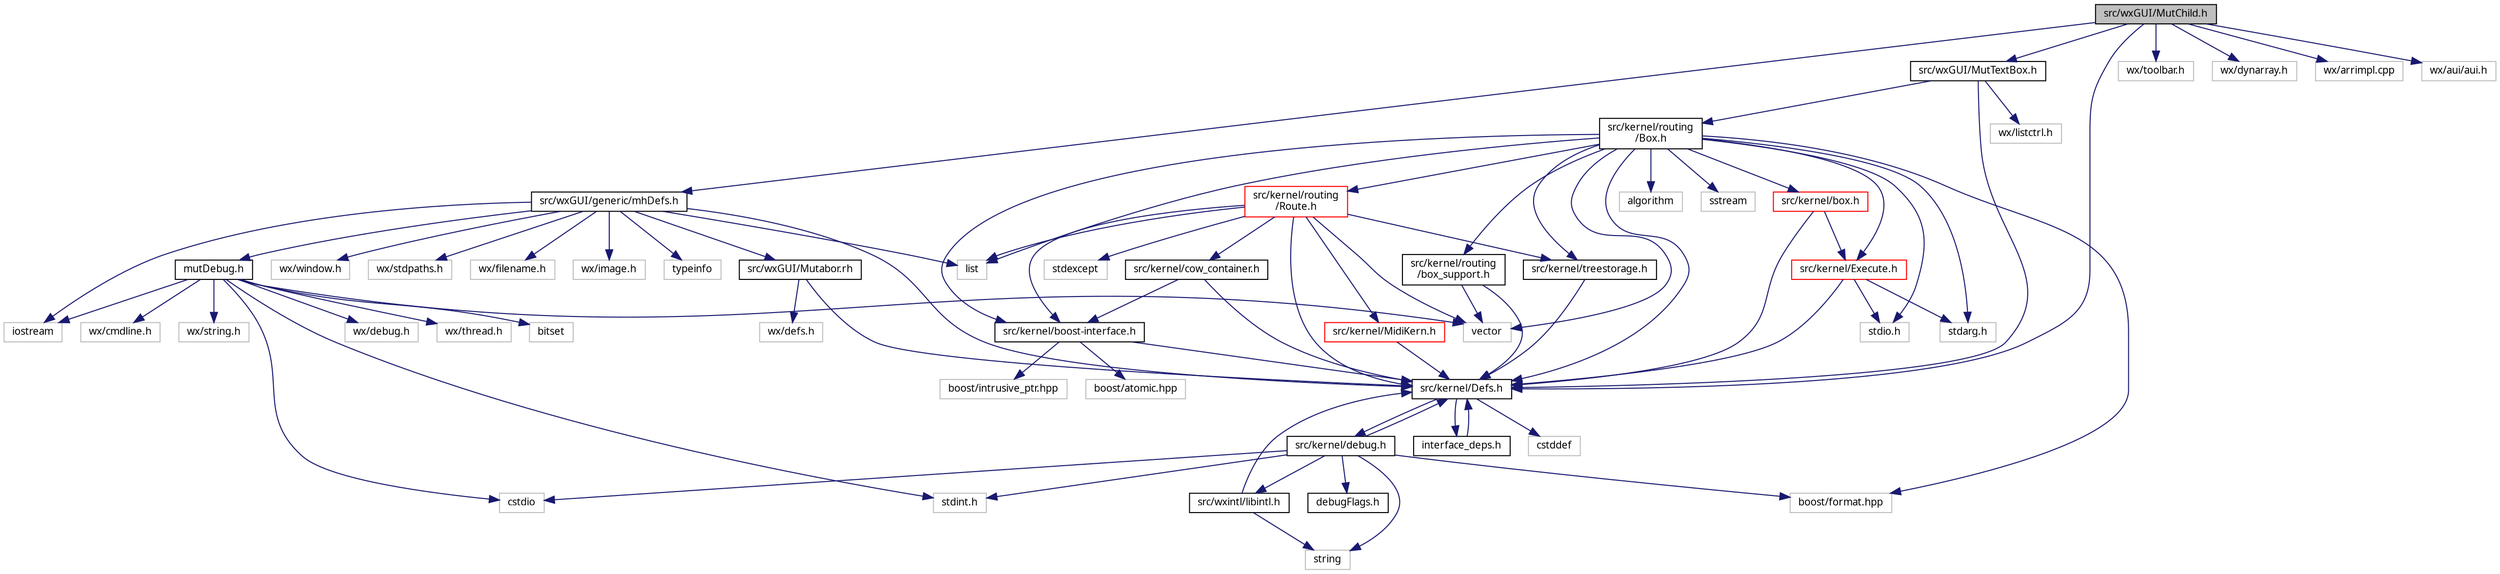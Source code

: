 digraph "src/wxGUI/MutChild.h"
{
  edge [fontname="Sans",fontsize="10",labelfontname="Sans",labelfontsize="10"];
  node [fontname="Sans",fontsize="10",shape=record];
  Node0 [label="src/wxGUI/MutChild.h",height=0.2,width=0.4,color="black", fillcolor="grey75", style="filled", fontcolor="black"];
  Node0 -> Node1 [color="midnightblue",fontsize="10",style="solid",fontname="Sans"];
  Node1 [label="src/kernel/Defs.h",height=0.2,width=0.4,color="black", fillcolor="white", style="filled",URL="$d1/d73/Defs_8h.html",tooltip="Common definitions. "];
  Node1 -> Node2 [color="midnightblue",fontsize="10",style="solid",fontname="Sans"];
  Node2 [label="interface_deps.h",height=0.2,width=0.4,color="black", fillcolor="white", style="filled",URL="$de/ddd/interface__deps_8h.html"];
  Node2 -> Node1 [color="midnightblue",fontsize="10",style="solid",fontname="Sans"];
  Node1 -> Node3 [color="midnightblue",fontsize="10",style="solid",fontname="Sans"];
  Node3 [label="cstddef",height=0.2,width=0.4,color="grey75", fillcolor="white", style="filled"];
  Node1 -> Node4 [color="midnightblue",fontsize="10",style="solid",fontname="Sans"];
  Node4 [label="src/kernel/debug.h",height=0.2,width=0.4,color="black", fillcolor="white", style="filled",URL="$db/d16/debug_8h.html"];
  Node4 -> Node1 [color="midnightblue",fontsize="10",style="solid",fontname="Sans"];
  Node4 -> Node5 [color="midnightblue",fontsize="10",style="solid",fontname="Sans"];
  Node5 [label="src/wxintl/libintl.h",height=0.2,width=0.4,color="black", fillcolor="white", style="filled",URL="$d4/d64/libintl_8h.html"];
  Node5 -> Node1 [color="midnightblue",fontsize="10",style="solid",fontname="Sans"];
  Node5 -> Node6 [color="midnightblue",fontsize="10",style="solid",fontname="Sans"];
  Node6 [label="string",height=0.2,width=0.4,color="grey75", fillcolor="white", style="filled"];
  Node4 -> Node6 [color="midnightblue",fontsize="10",style="solid",fontname="Sans"];
  Node4 -> Node7 [color="midnightblue",fontsize="10",style="solid",fontname="Sans"];
  Node7 [label="cstdio",height=0.2,width=0.4,color="grey75", fillcolor="white", style="filled"];
  Node4 -> Node8 [color="midnightblue",fontsize="10",style="solid",fontname="Sans"];
  Node8 [label="boost/format.hpp",height=0.2,width=0.4,color="grey75", fillcolor="white", style="filled"];
  Node4 -> Node9 [color="midnightblue",fontsize="10",style="solid",fontname="Sans"];
  Node9 [label="stdint.h",height=0.2,width=0.4,color="grey75", fillcolor="white", style="filled"];
  Node4 -> Node10 [color="midnightblue",fontsize="10",style="solid",fontname="Sans"];
  Node10 [label="debugFlags.h",height=0.2,width=0.4,color="black", fillcolor="white", style="filled",URL="$d4/dab/debugFlags_8h.html",tooltip="Debug flags for mutabor debug mode. "];
  Node0 -> Node11 [color="midnightblue",fontsize="10",style="solid",fontname="Sans"];
  Node11 [label="src/wxGUI/generic/mhDefs.h",height=0.2,width=0.4,color="black", fillcolor="white", style="filled",URL="$d0/d68/mhDefs_8h.html"];
  Node11 -> Node1 [color="midnightblue",fontsize="10",style="solid",fontname="Sans"];
  Node11 -> Node12 [color="midnightblue",fontsize="10",style="solid",fontname="Sans"];
  Node12 [label="wx/window.h",height=0.2,width=0.4,color="grey75", fillcolor="white", style="filled"];
  Node11 -> Node13 [color="midnightblue",fontsize="10",style="solid",fontname="Sans"];
  Node13 [label="wx/stdpaths.h",height=0.2,width=0.4,color="grey75", fillcolor="white", style="filled"];
  Node11 -> Node14 [color="midnightblue",fontsize="10",style="solid",fontname="Sans"];
  Node14 [label="wx/filename.h",height=0.2,width=0.4,color="grey75", fillcolor="white", style="filled"];
  Node11 -> Node15 [color="midnightblue",fontsize="10",style="solid",fontname="Sans"];
  Node15 [label="wx/image.h",height=0.2,width=0.4,color="grey75", fillcolor="white", style="filled"];
  Node11 -> Node16 [color="midnightblue",fontsize="10",style="solid",fontname="Sans"];
  Node16 [label="iostream",height=0.2,width=0.4,color="grey75", fillcolor="white", style="filled"];
  Node11 -> Node17 [color="midnightblue",fontsize="10",style="solid",fontname="Sans"];
  Node17 [label="typeinfo",height=0.2,width=0.4,color="grey75", fillcolor="white", style="filled"];
  Node11 -> Node18 [color="midnightblue",fontsize="10",style="solid",fontname="Sans"];
  Node18 [label="list",height=0.2,width=0.4,color="grey75", fillcolor="white", style="filled"];
  Node11 -> Node19 [color="midnightblue",fontsize="10",style="solid",fontname="Sans"];
  Node19 [label="src/wxGUI/Mutabor.rh",height=0.2,width=0.4,color="black", fillcolor="white", style="filled",URL="$d9/d64/Mutabor_8rh.html"];
  Node19 -> Node1 [color="midnightblue",fontsize="10",style="solid",fontname="Sans"];
  Node19 -> Node20 [color="midnightblue",fontsize="10",style="solid",fontname="Sans"];
  Node20 [label="wx/defs.h",height=0.2,width=0.4,color="grey75", fillcolor="white", style="filled"];
  Node11 -> Node21 [color="midnightblue",fontsize="10",style="solid",fontname="Sans"];
  Node21 [label="mutDebug.h",height=0.2,width=0.4,color="black", fillcolor="white", style="filled",URL="$de/de1/mutDebug_8h.html",tooltip="Main debugging functions. "];
  Node21 -> Node22 [color="midnightblue",fontsize="10",style="solid",fontname="Sans"];
  Node22 [label="bitset",height=0.2,width=0.4,color="grey75", fillcolor="white", style="filled"];
  Node21 -> Node16 [color="midnightblue",fontsize="10",style="solid",fontname="Sans"];
  Node21 -> Node7 [color="midnightblue",fontsize="10",style="solid",fontname="Sans"];
  Node21 -> Node23 [color="midnightblue",fontsize="10",style="solid",fontname="Sans"];
  Node23 [label="vector",height=0.2,width=0.4,color="grey75", fillcolor="white", style="filled"];
  Node21 -> Node9 [color="midnightblue",fontsize="10",style="solid",fontname="Sans"];
  Node21 -> Node24 [color="midnightblue",fontsize="10",style="solid",fontname="Sans"];
  Node24 [label="wx/cmdline.h",height=0.2,width=0.4,color="grey75", fillcolor="white", style="filled"];
  Node21 -> Node25 [color="midnightblue",fontsize="10",style="solid",fontname="Sans"];
  Node25 [label="wx/string.h",height=0.2,width=0.4,color="grey75", fillcolor="white", style="filled"];
  Node21 -> Node26 [color="midnightblue",fontsize="10",style="solid",fontname="Sans"];
  Node26 [label="wx/debug.h",height=0.2,width=0.4,color="grey75", fillcolor="white", style="filled"];
  Node21 -> Node27 [color="midnightblue",fontsize="10",style="solid",fontname="Sans"];
  Node27 [label="wx/thread.h",height=0.2,width=0.4,color="grey75", fillcolor="white", style="filled"];
  Node0 -> Node28 [color="midnightblue",fontsize="10",style="solid",fontname="Sans"];
  Node28 [label="src/wxGUI/MutTextBox.h",height=0.2,width=0.4,color="black", fillcolor="white", style="filled",URL="$de/d3b/MutTextBox_8h.html",tooltip="Textbox for Lists. "];
  Node28 -> Node1 [color="midnightblue",fontsize="10",style="solid",fontname="Sans"];
  Node28 -> Node29 [color="midnightblue",fontsize="10",style="solid",fontname="Sans"];
  Node29 [label="src/kernel/routing\l/Box.h",height=0.2,width=0.4,color="black", fillcolor="white", style="filled",URL="$de/d0f/Box_8h.html",tooltip="Mutabor Box for C++. "];
  Node29 -> Node1 [color="midnightblue",fontsize="10",style="solid",fontname="Sans"];
  Node29 -> Node30 [color="midnightblue",fontsize="10",style="solid",fontname="Sans"];
  Node30 [label="src/kernel/treestorage.h",height=0.2,width=0.4,color="black", fillcolor="white", style="filled",URL="$db/dbe/treestorage_8h.html",tooltip="abstract class for tree like storage "];
  Node30 -> Node1 [color="midnightblue",fontsize="10",style="solid",fontname="Sans"];
  Node29 -> Node31 [color="midnightblue",fontsize="10",style="solid",fontname="Sans"];
  Node31 [label="src/kernel/boost-interface.h",height=0.2,width=0.4,color="black", fillcolor="white", style="filled",URL="$d1/da4/boost-interface_8h.html",tooltip="Interface to the boost library. "];
  Node31 -> Node1 [color="midnightblue",fontsize="10",style="solid",fontname="Sans"];
  Node31 -> Node32 [color="midnightblue",fontsize="10",style="solid",fontname="Sans"];
  Node32 [label="boost/atomic.hpp",height=0.2,width=0.4,color="grey75", fillcolor="white", style="filled"];
  Node31 -> Node33 [color="midnightblue",fontsize="10",style="solid",fontname="Sans"];
  Node33 [label="boost/intrusive_ptr.hpp",height=0.2,width=0.4,color="grey75", fillcolor="white", style="filled"];
  Node29 -> Node34 [color="midnightblue",fontsize="10",style="solid",fontname="Sans"];
  Node34 [label="src/kernel/routing\l/Route.h",height=0.2,width=0.4,color="red", fillcolor="white", style="filled",URL="$d1/d65/Route_8h.html",tooltip="Routing. "];
  Node34 -> Node1 [color="midnightblue",fontsize="10",style="solid",fontname="Sans"];
  Node34 -> Node35 [color="midnightblue",fontsize="10",style="solid",fontname="Sans"];
  Node35 [label="src/kernel/cow_container.h",height=0.2,width=0.4,color="black", fillcolor="white", style="filled",URL="$da/d28/cow__container_8h.html",tooltip="Copy on write container. "];
  Node35 -> Node1 [color="midnightblue",fontsize="10",style="solid",fontname="Sans"];
  Node35 -> Node31 [color="midnightblue",fontsize="10",style="solid",fontname="Sans"];
  Node34 -> Node36 [color="midnightblue",fontsize="10",style="solid",fontname="Sans"];
  Node36 [label="src/kernel/MidiKern.h",height=0.2,width=0.4,color="red", fillcolor="white", style="filled",URL="$da/dfd/MidiKern_8h.html"];
  Node36 -> Node1 [color="midnightblue",fontsize="10",style="solid",fontname="Sans"];
  Node34 -> Node30 [color="midnightblue",fontsize="10",style="solid",fontname="Sans"];
  Node34 -> Node31 [color="midnightblue",fontsize="10",style="solid",fontname="Sans"];
  Node34 -> Node18 [color="midnightblue",fontsize="10",style="solid",fontname="Sans"];
  Node34 -> Node23 [color="midnightblue",fontsize="10",style="solid",fontname="Sans"];
  Node34 -> Node38 [color="midnightblue",fontsize="10",style="solid",fontname="Sans"];
  Node38 [label="stdexcept",height=0.2,width=0.4,color="grey75", fillcolor="white", style="filled"];
  Node29 -> Node57 [color="midnightblue",fontsize="10",style="solid",fontname="Sans"];
  Node57 [label="src/kernel/Execute.h",height=0.2,width=0.4,color="red", fillcolor="white", style="filled",URL="$de/d11/Execute_8h.html",tooltip="Execute tuning changes. "];
  Node57 -> Node1 [color="midnightblue",fontsize="10",style="solid",fontname="Sans"];
  Node57 -> Node59 [color="midnightblue",fontsize="10",style="solid",fontname="Sans"];
  Node59 [label="stdio.h",height=0.2,width=0.4,color="grey75", fillcolor="white", style="filled"];
  Node57 -> Node53 [color="midnightblue",fontsize="10",style="solid",fontname="Sans"];
  Node53 [label="stdarg.h",height=0.2,width=0.4,color="grey75", fillcolor="white", style="filled"];
  Node29 -> Node60 [color="midnightblue",fontsize="10",style="solid",fontname="Sans"];
  Node60 [label="src/kernel/box.h",height=0.2,width=0.4,color="red", fillcolor="white", style="filled",URL="$dc/d19/box_8h.html",tooltip="Description: Collect all properties, which are used by boxes. "];
  Node60 -> Node1 [color="midnightblue",fontsize="10",style="solid",fontname="Sans"];
  Node60 -> Node57 [color="midnightblue",fontsize="10",style="solid",fontname="Sans"];
  Node29 -> Node63 [color="midnightblue",fontsize="10",style="solid",fontname="Sans"];
  Node63 [label="src/kernel/routing\l/box_support.h",height=0.2,width=0.4,color="black", fillcolor="white", style="filled",URL="$d2/dfc/box__support_8h.html",tooltip="Mutabor Box for C++. "];
  Node63 -> Node1 [color="midnightblue",fontsize="10",style="solid",fontname="Sans"];
  Node63 -> Node23 [color="midnightblue",fontsize="10",style="solid",fontname="Sans"];
  Node29 -> Node23 [color="midnightblue",fontsize="10",style="solid",fontname="Sans"];
  Node29 -> Node18 [color="midnightblue",fontsize="10",style="solid",fontname="Sans"];
  Node29 -> Node51 [color="midnightblue",fontsize="10",style="solid",fontname="Sans"];
  Node51 [label="algorithm",height=0.2,width=0.4,color="grey75", fillcolor="white", style="filled"];
  Node29 -> Node52 [color="midnightblue",fontsize="10",style="solid",fontname="Sans"];
  Node52 [label="sstream",height=0.2,width=0.4,color="grey75", fillcolor="white", style="filled"];
  Node29 -> Node53 [color="midnightblue",fontsize="10",style="solid",fontname="Sans"];
  Node29 -> Node59 [color="midnightblue",fontsize="10",style="solid",fontname="Sans"];
  Node29 -> Node8 [color="midnightblue",fontsize="10",style="solid",fontname="Sans"];
  Node28 -> Node64 [color="midnightblue",fontsize="10",style="solid",fontname="Sans"];
  Node64 [label="wx/listctrl.h",height=0.2,width=0.4,color="grey75", fillcolor="white", style="filled"];
  Node0 -> Node65 [color="midnightblue",fontsize="10",style="solid",fontname="Sans"];
  Node65 [label="wx/toolbar.h",height=0.2,width=0.4,color="grey75", fillcolor="white", style="filled"];
  Node0 -> Node66 [color="midnightblue",fontsize="10",style="solid",fontname="Sans"];
  Node66 [label="wx/dynarray.h",height=0.2,width=0.4,color="grey75", fillcolor="white", style="filled"];
  Node0 -> Node67 [color="midnightblue",fontsize="10",style="solid",fontname="Sans"];
  Node67 [label="wx/arrimpl.cpp",height=0.2,width=0.4,color="grey75", fillcolor="white", style="filled"];
  Node0 -> Node68 [color="midnightblue",fontsize="10",style="solid",fontname="Sans"];
  Node68 [label="wx/aui/aui.h",height=0.2,width=0.4,color="grey75", fillcolor="white", style="filled"];
}
